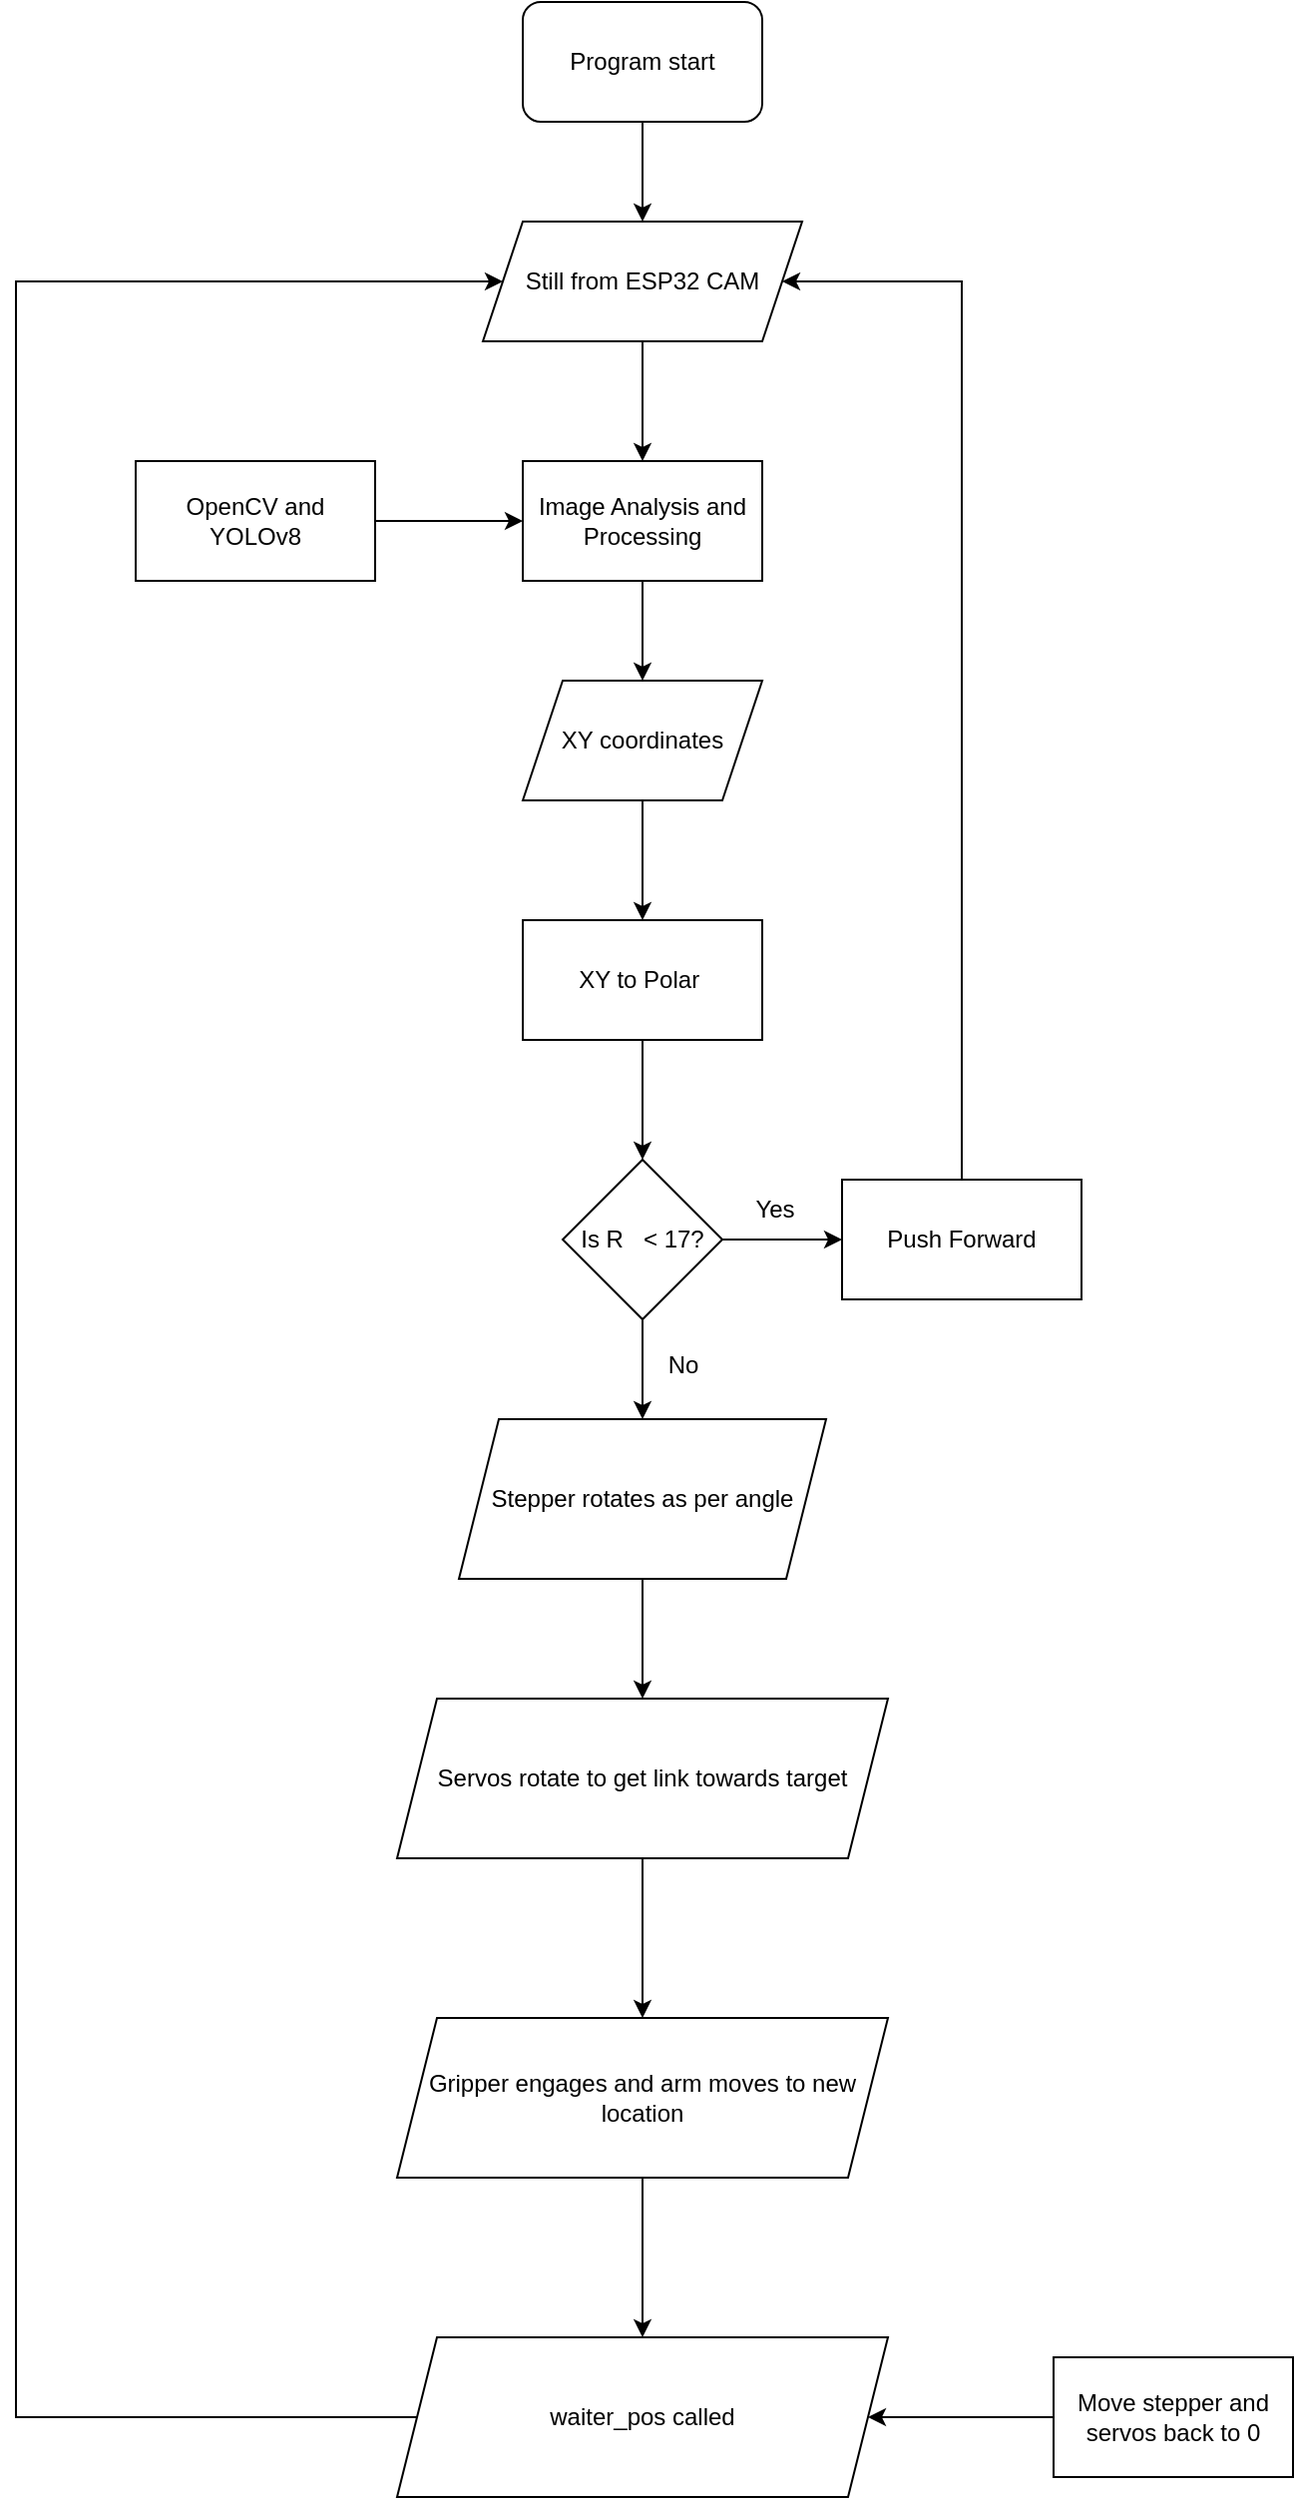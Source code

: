 <mxfile version="28.0.6">
  <diagram name="Page-1" id="ZLZefL39xdmx_qpcNCZ1">
    <mxGraphModel dx="1965" dy="1410" grid="1" gridSize="10" guides="1" tooltips="1" connect="1" arrows="1" fold="1" page="1" pageScale="1" pageWidth="827" pageHeight="1169" background="none" math="0" shadow="0">
      <root>
        <mxCell id="0" />
        <mxCell id="1" parent="0" />
        <mxCell id="yk_PEXu0tg0EmoYGozR6-3" value="" style="edgeStyle=orthogonalEdgeStyle;rounded=0;orthogonalLoop=1;jettySize=auto;html=1;" parent="1" source="yk_PEXu0tg0EmoYGozR6-1" target="yk_PEXu0tg0EmoYGozR6-2" edge="1">
          <mxGeometry relative="1" as="geometry" />
        </mxCell>
        <mxCell id="yk_PEXu0tg0EmoYGozR6-1" value="Program start" style="rounded=1;whiteSpace=wrap;html=1;" parent="1" vertex="1">
          <mxGeometry x="354" y="20" width="120" height="60" as="geometry" />
        </mxCell>
        <mxCell id="yk_PEXu0tg0EmoYGozR6-5" value="" style="edgeStyle=orthogonalEdgeStyle;rounded=0;orthogonalLoop=1;jettySize=auto;html=1;" parent="1" source="yk_PEXu0tg0EmoYGozR6-2" target="yk_PEXu0tg0EmoYGozR6-4" edge="1">
          <mxGeometry relative="1" as="geometry" />
        </mxCell>
        <mxCell id="yk_PEXu0tg0EmoYGozR6-2" value="Still from ESP32 CAM" style="shape=parallelogram;perimeter=parallelogramPerimeter;whiteSpace=wrap;html=1;fixedSize=1;" parent="1" vertex="1">
          <mxGeometry x="334" y="130" width="160" height="60" as="geometry" />
        </mxCell>
        <mxCell id="yk_PEXu0tg0EmoYGozR6-7" value="" style="edgeStyle=orthogonalEdgeStyle;rounded=0;orthogonalLoop=1;jettySize=auto;html=1;" parent="1" source="yk_PEXu0tg0EmoYGozR6-4" target="yk_PEXu0tg0EmoYGozR6-6" edge="1">
          <mxGeometry relative="1" as="geometry" />
        </mxCell>
        <mxCell id="yk_PEXu0tg0EmoYGozR6-4" value="Image Analysis and Processing" style="whiteSpace=wrap;html=1;" parent="1" vertex="1">
          <mxGeometry x="354" y="250" width="120" height="60" as="geometry" />
        </mxCell>
        <mxCell id="yk_PEXu0tg0EmoYGozR6-9" value="" style="edgeStyle=orthogonalEdgeStyle;rounded=0;orthogonalLoop=1;jettySize=auto;html=1;" parent="1" source="yk_PEXu0tg0EmoYGozR6-6" target="yk_PEXu0tg0EmoYGozR6-8" edge="1">
          <mxGeometry relative="1" as="geometry" />
        </mxCell>
        <mxCell id="yk_PEXu0tg0EmoYGozR6-6" value="XY coordinates" style="shape=parallelogram;perimeter=parallelogramPerimeter;whiteSpace=wrap;html=1;fixedSize=1;" parent="1" vertex="1">
          <mxGeometry x="354" y="360" width="120" height="60" as="geometry" />
        </mxCell>
        <mxCell id="yk_PEXu0tg0EmoYGozR6-15" value="" style="edgeStyle=orthogonalEdgeStyle;rounded=0;orthogonalLoop=1;jettySize=auto;html=1;" parent="1" source="yk_PEXu0tg0EmoYGozR6-8" target="yk_PEXu0tg0EmoYGozR6-14" edge="1">
          <mxGeometry relative="1" as="geometry" />
        </mxCell>
        <mxCell id="yk_PEXu0tg0EmoYGozR6-8" value="XY to Polar&amp;nbsp;" style="whiteSpace=wrap;html=1;" parent="1" vertex="1">
          <mxGeometry x="354" y="480" width="120" height="60" as="geometry" />
        </mxCell>
        <mxCell id="4pf6l-h9KA4B4fjhLktb-2" value="" style="edgeStyle=orthogonalEdgeStyle;rounded=0;orthogonalLoop=1;jettySize=auto;html=1;" edge="1" parent="1" source="yk_PEXu0tg0EmoYGozR6-12" target="4pf6l-h9KA4B4fjhLktb-1">
          <mxGeometry relative="1" as="geometry" />
        </mxCell>
        <mxCell id="yk_PEXu0tg0EmoYGozR6-12" value="Stepper rotates as per angle" style="shape=parallelogram;perimeter=parallelogramPerimeter;whiteSpace=wrap;html=1;fixedSize=1;" parent="1" vertex="1">
          <mxGeometry x="322" y="730" width="184" height="80" as="geometry" />
        </mxCell>
        <mxCell id="yk_PEXu0tg0EmoYGozR6-16" value="" style="edgeStyle=orthogonalEdgeStyle;rounded=0;orthogonalLoop=1;jettySize=auto;html=1;" parent="1" source="yk_PEXu0tg0EmoYGozR6-14" target="yk_PEXu0tg0EmoYGozR6-12" edge="1">
          <mxGeometry relative="1" as="geometry" />
        </mxCell>
        <mxCell id="yk_PEXu0tg0EmoYGozR6-18" value="" style="edgeStyle=orthogonalEdgeStyle;rounded=0;orthogonalLoop=1;jettySize=auto;html=1;" parent="1" source="yk_PEXu0tg0EmoYGozR6-14" target="yk_PEXu0tg0EmoYGozR6-17" edge="1">
          <mxGeometry relative="1" as="geometry" />
        </mxCell>
        <mxCell id="yk_PEXu0tg0EmoYGozR6-14" value="Is R&amp;nbsp; &amp;nbsp;&amp;lt; 17?" style="rhombus;whiteSpace=wrap;html=1;" parent="1" vertex="1">
          <mxGeometry x="374" y="600" width="80" height="80" as="geometry" />
        </mxCell>
        <mxCell id="yk_PEXu0tg0EmoYGozR6-19" style="edgeStyle=orthogonalEdgeStyle;rounded=0;orthogonalLoop=1;jettySize=auto;html=1;entryX=1;entryY=0.5;entryDx=0;entryDy=0;" parent="1" source="yk_PEXu0tg0EmoYGozR6-17" target="yk_PEXu0tg0EmoYGozR6-2" edge="1">
          <mxGeometry relative="1" as="geometry">
            <Array as="points">
              <mxPoint x="574" y="160" />
            </Array>
          </mxGeometry>
        </mxCell>
        <mxCell id="yk_PEXu0tg0EmoYGozR6-17" value="Push Forward" style="whiteSpace=wrap;html=1;" parent="1" vertex="1">
          <mxGeometry x="514" y="610" width="120" height="60" as="geometry" />
        </mxCell>
        <mxCell id="yk_PEXu0tg0EmoYGozR6-21" value="" style="edgeStyle=orthogonalEdgeStyle;rounded=0;orthogonalLoop=1;jettySize=auto;html=1;" parent="1" source="yk_PEXu0tg0EmoYGozR6-20" target="yk_PEXu0tg0EmoYGozR6-4" edge="1">
          <mxGeometry relative="1" as="geometry" />
        </mxCell>
        <mxCell id="yk_PEXu0tg0EmoYGozR6-20" value="OpenCV and YOLOv8" style="rounded=0;whiteSpace=wrap;html=1;" parent="1" vertex="1">
          <mxGeometry x="160" y="250" width="120" height="60" as="geometry" />
        </mxCell>
        <mxCell id="yk_PEXu0tg0EmoYGozR6-23" value="Yes" style="text;html=1;align=center;verticalAlign=middle;resizable=0;points=[];autosize=1;strokeColor=none;fillColor=none;" parent="1" vertex="1">
          <mxGeometry x="460" y="610" width="40" height="30" as="geometry" />
        </mxCell>
        <mxCell id="yk_PEXu0tg0EmoYGozR6-24" value="No" style="text;html=1;align=center;verticalAlign=middle;resizable=0;points=[];autosize=1;strokeColor=none;fillColor=none;" parent="1" vertex="1">
          <mxGeometry x="414" y="688" width="40" height="30" as="geometry" />
        </mxCell>
        <mxCell id="4pf6l-h9KA4B4fjhLktb-5" value="" style="edgeStyle=orthogonalEdgeStyle;rounded=0;orthogonalLoop=1;jettySize=auto;html=1;" edge="1" parent="1" source="4pf6l-h9KA4B4fjhLktb-1" target="4pf6l-h9KA4B4fjhLktb-4">
          <mxGeometry relative="1" as="geometry" />
        </mxCell>
        <mxCell id="4pf6l-h9KA4B4fjhLktb-1" value="Servos rotate to get link towards target" style="shape=parallelogram;perimeter=parallelogramPerimeter;whiteSpace=wrap;html=1;fixedSize=1;" vertex="1" parent="1">
          <mxGeometry x="291" y="870" width="246" height="80" as="geometry" />
        </mxCell>
        <mxCell id="4pf6l-h9KA4B4fjhLktb-7" value="" style="edgeStyle=orthogonalEdgeStyle;rounded=0;orthogonalLoop=1;jettySize=auto;html=1;" edge="1" parent="1" source="4pf6l-h9KA4B4fjhLktb-4" target="4pf6l-h9KA4B4fjhLktb-6">
          <mxGeometry relative="1" as="geometry" />
        </mxCell>
        <mxCell id="4pf6l-h9KA4B4fjhLktb-4" value="Gripper engages and arm moves to new location" style="shape=parallelogram;perimeter=parallelogramPerimeter;whiteSpace=wrap;html=1;fixedSize=1;" vertex="1" parent="1">
          <mxGeometry x="291" y="1030" width="246" height="80" as="geometry" />
        </mxCell>
        <mxCell id="4pf6l-h9KA4B4fjhLktb-10" style="edgeStyle=orthogonalEdgeStyle;rounded=0;orthogonalLoop=1;jettySize=auto;html=1;entryX=0;entryY=0.5;entryDx=0;entryDy=0;" edge="1" parent="1" source="4pf6l-h9KA4B4fjhLktb-6" target="yk_PEXu0tg0EmoYGozR6-2">
          <mxGeometry relative="1" as="geometry">
            <Array as="points">
              <mxPoint x="100" y="1230" />
              <mxPoint x="100" y="160" />
            </Array>
          </mxGeometry>
        </mxCell>
        <mxCell id="4pf6l-h9KA4B4fjhLktb-6" value="waiter_pos called" style="shape=parallelogram;perimeter=parallelogramPerimeter;whiteSpace=wrap;html=1;fixedSize=1;" vertex="1" parent="1">
          <mxGeometry x="291" y="1190" width="246" height="80" as="geometry" />
        </mxCell>
        <mxCell id="4pf6l-h9KA4B4fjhLktb-9" value="" style="edgeStyle=orthogonalEdgeStyle;rounded=0;orthogonalLoop=1;jettySize=auto;html=1;" edge="1" parent="1" source="4pf6l-h9KA4B4fjhLktb-8" target="4pf6l-h9KA4B4fjhLktb-6">
          <mxGeometry relative="1" as="geometry" />
        </mxCell>
        <mxCell id="4pf6l-h9KA4B4fjhLktb-8" value="Move stepper and servos back to 0" style="rounded=0;whiteSpace=wrap;html=1;" vertex="1" parent="1">
          <mxGeometry x="620" y="1200" width="120" height="60" as="geometry" />
        </mxCell>
      </root>
    </mxGraphModel>
  </diagram>
</mxfile>

